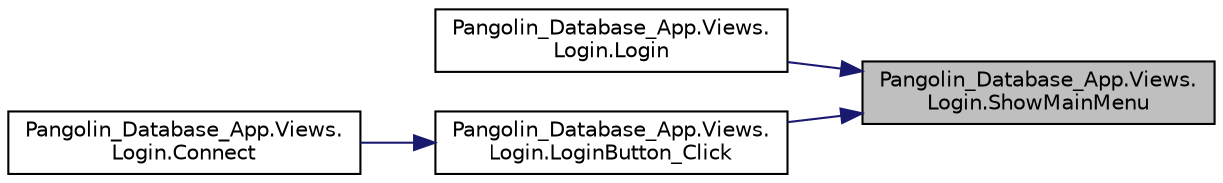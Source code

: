 digraph "Pangolin_Database_App.Views.Login.ShowMainMenu"
{
 // LATEX_PDF_SIZE
  edge [fontname="Helvetica",fontsize="10",labelfontname="Helvetica",labelfontsize="10"];
  node [fontname="Helvetica",fontsize="10",shape=record];
  rankdir="RL";
  Node1 [label="Pangolin_Database_App.Views.\lLogin.ShowMainMenu",height=0.2,width=0.4,color="black", fillcolor="grey75", style="filled", fontcolor="black",tooltip="Closes this view and shows main view"];
  Node1 -> Node2 [dir="back",color="midnightblue",fontsize="10",style="solid"];
  Node2 [label="Pangolin_Database_App.Views.\lLogin.Login",height=0.2,width=0.4,color="black", fillcolor="white", style="filled",URL="$class_pangolin___database___app_1_1_views_1_1_login.html#a99ea9eb0c21f014bfc17ca3bf200d317",tooltip=" "];
  Node1 -> Node3 [dir="back",color="midnightblue",fontsize="10",style="solid"];
  Node3 [label="Pangolin_Database_App.Views.\lLogin.LoginButton_Click",height=0.2,width=0.4,color="black", fillcolor="white", style="filled",URL="$class_pangolin___database___app_1_1_views_1_1_login.html#a5ea0b28b3e866f549b084f74ac26c662",tooltip="Login function"];
  Node3 -> Node4 [dir="back",color="midnightblue",fontsize="10",style="solid"];
  Node4 [label="Pangolin_Database_App.Views.\lLogin.Connect",height=0.2,width=0.4,color="black", fillcolor="white", style="filled",URL="$class_pangolin___database___app_1_1_views_1_1_login.html#a59405c907c5b582c1532f2de75631510",tooltip=" "];
}
